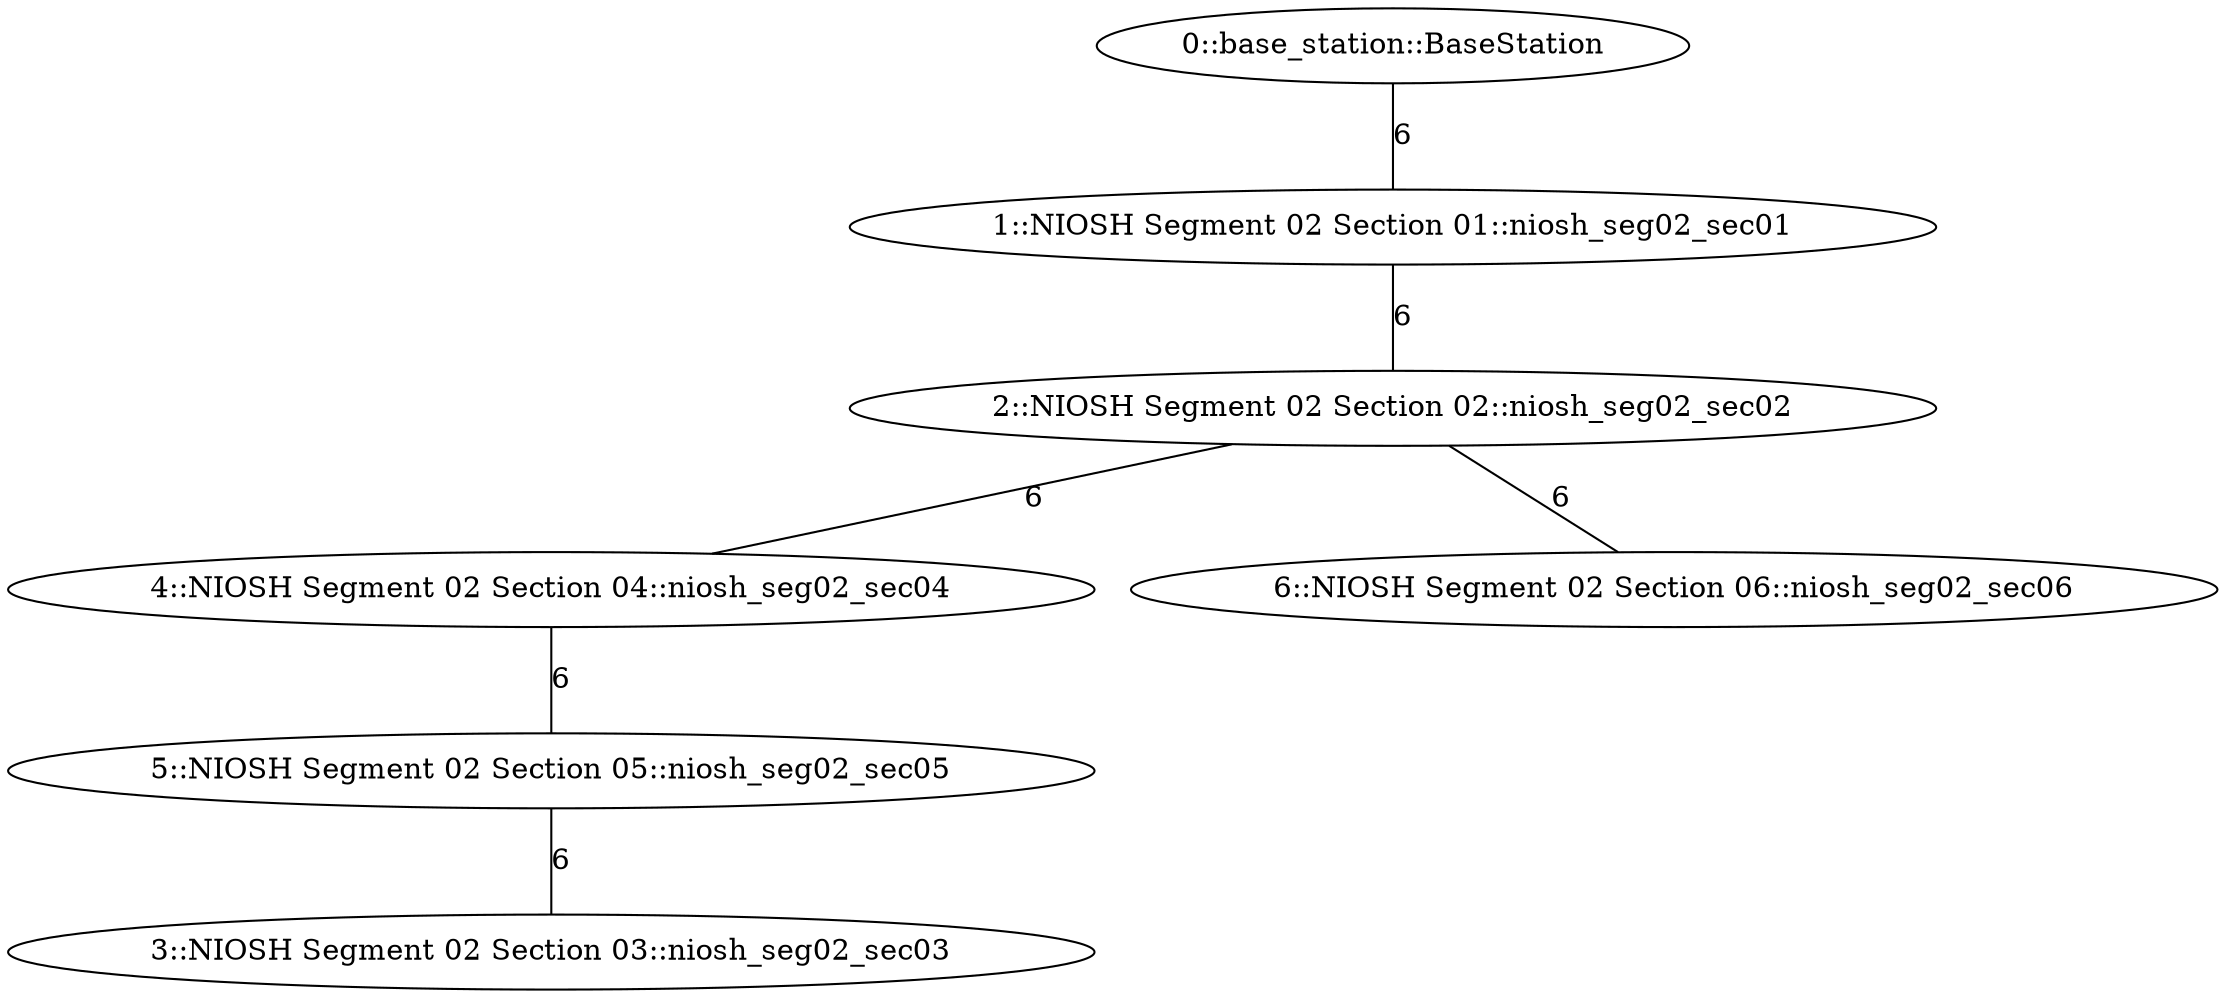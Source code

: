 graph {
  /* ==== Vertices ==== */

  /* Base station / Staging area */
  0   [label="0::base_station::BaseStation"];

  1   [label="1::NIOSH Segment 02 Section 01::niosh_seg02_sec01"];
  2   [label="2::NIOSH Segment 02 Section 02::niosh_seg02_sec02"];
  3   [label="3::NIOSH Segment 02 Section 03::niosh_seg02_sec03"];
  4   [label="4::NIOSH Segment 02 Section 04::niosh_seg02_sec04"];
  5   [label="5::NIOSH Segment 02 Section 05::niosh_seg02_sec05"];
  6   [label="6::NIOSH Segment 02 Section 06::niosh_seg02_sec06"];

  /* ==== Edges ==== */

  /* Base station */
  0  -- 1   [label=6];
  1  -- 2   [label=6];
  2  -- 4   [label=6];
  2  -- 6   [label=6];
  4  -- 5   [label=6];
  5  -- 3   [label=6];
}
